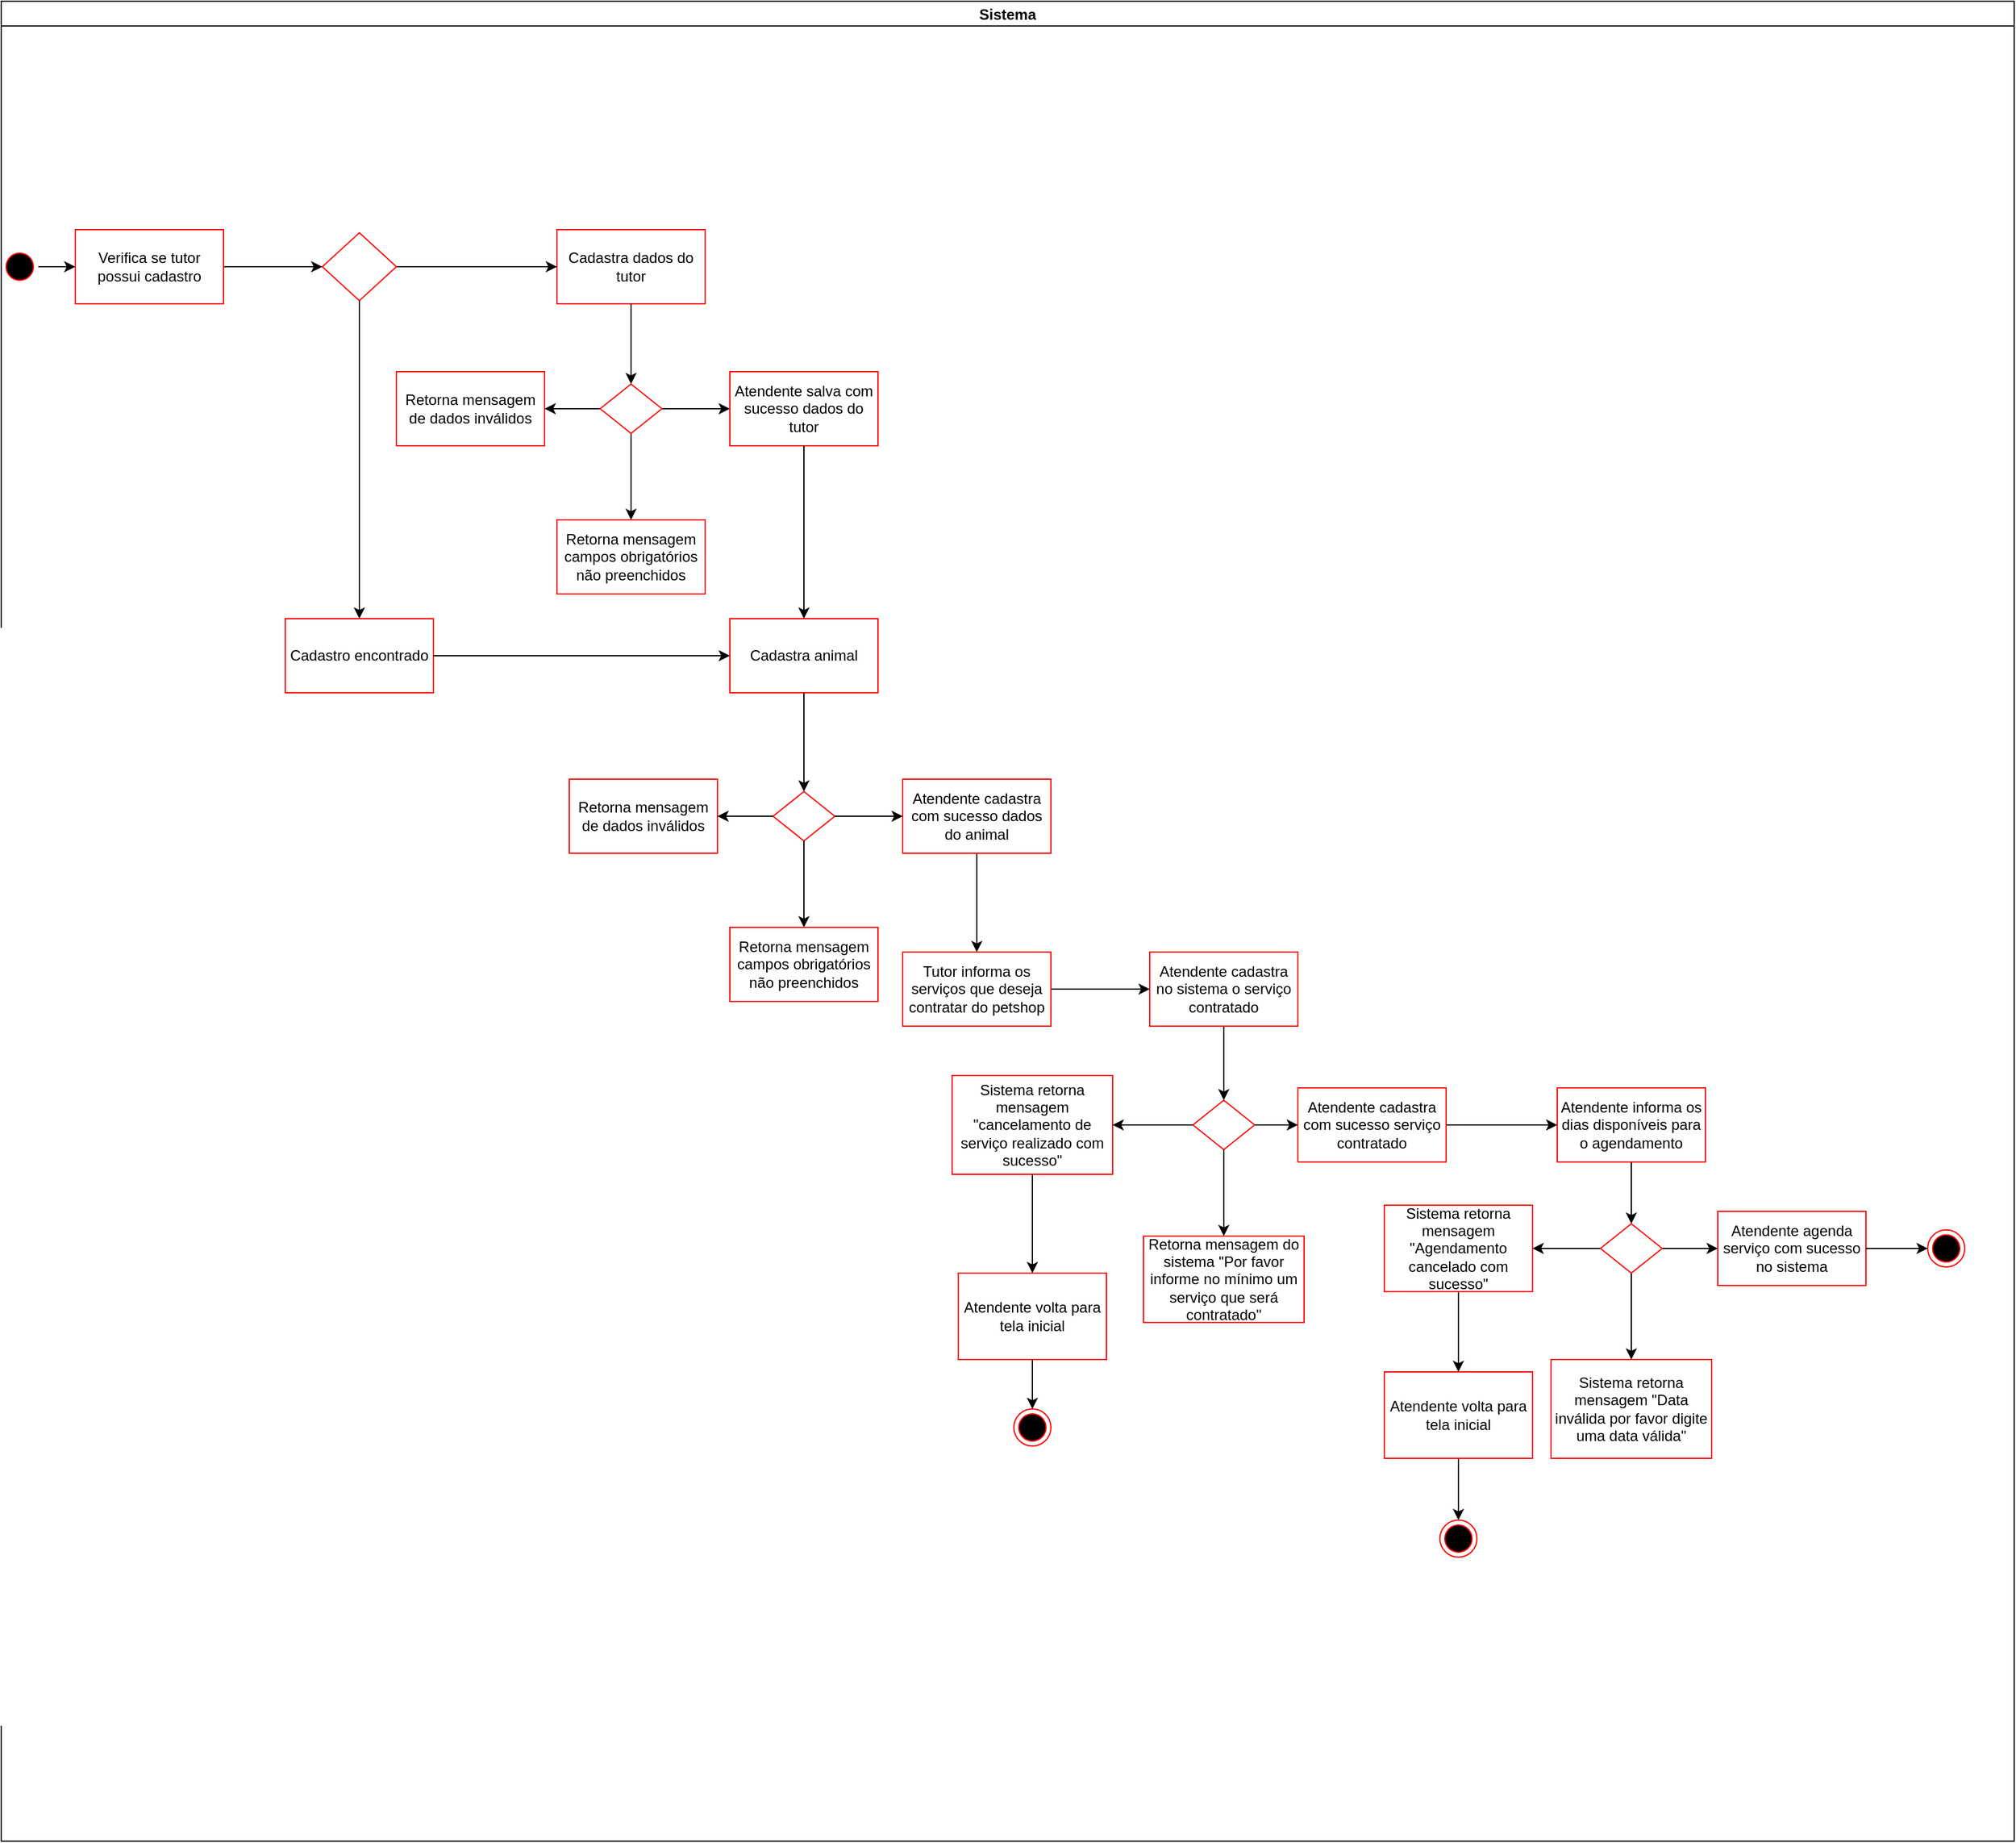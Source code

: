 <mxfile version="20.5.3" type="github">
  <diagram id="xmkptk-l0V670OEnJ5Ac" name="Página-1">
    <mxGraphModel dx="3015" dy="2391" grid="1" gridSize="10" guides="1" tooltips="1" connect="1" arrows="1" fold="1" page="1" pageScale="1" pageWidth="827" pageHeight="1169" math="0" shadow="0">
      <root>
        <mxCell id="0" />
        <mxCell id="1" parent="0" />
        <mxCell id="hRllP7rc96kMGJ2YejLi-1" value="Sistema" style="swimlane;startSize=20;fillColor=#FFFFFF;" vertex="1" parent="1">
          <mxGeometry x="-210" y="-470" width="1630" height="1490" as="geometry" />
        </mxCell>
        <mxCell id="hRllP7rc96kMGJ2YejLi-2" value="" style="ellipse;html=1;shape=startState;fillColor=#000000;strokeColor=#ff0000;" vertex="1" parent="hRllP7rc96kMGJ2YejLi-1">
          <mxGeometry y="200" width="30" height="30" as="geometry" />
        </mxCell>
        <mxCell id="hRllP7rc96kMGJ2YejLi-3" value="" style="edgeStyle=orthogonalEdgeStyle;rounded=0;orthogonalLoop=1;jettySize=auto;html=1;" edge="1" parent="hRllP7rc96kMGJ2YejLi-1" source="hRllP7rc96kMGJ2YejLi-4" target="hRllP7rc96kMGJ2YejLi-15">
          <mxGeometry relative="1" as="geometry" />
        </mxCell>
        <mxCell id="hRllP7rc96kMGJ2YejLi-4" value="Verifica se tutor possui cadastro" style="whiteSpace=wrap;html=1;fillColor=#FFFFFF;strokeColor=#ff0000;" vertex="1" parent="hRllP7rc96kMGJ2YejLi-1">
          <mxGeometry x="60" y="185" width="120" height="60" as="geometry" />
        </mxCell>
        <mxCell id="hRllP7rc96kMGJ2YejLi-5" value="" style="edgeStyle=orthogonalEdgeStyle;rounded=0;orthogonalLoop=1;jettySize=auto;html=1;" edge="1" parent="hRllP7rc96kMGJ2YejLi-1" source="hRllP7rc96kMGJ2YejLi-2" target="hRllP7rc96kMGJ2YejLi-4">
          <mxGeometry relative="1" as="geometry" />
        </mxCell>
        <mxCell id="hRllP7rc96kMGJ2YejLi-6" value="Cadastra dados do tutor" style="whiteSpace=wrap;html=1;fillColor=#FFFFFF;strokeColor=#ff0000;" vertex="1" parent="hRllP7rc96kMGJ2YejLi-1">
          <mxGeometry x="450" y="185" width="120" height="60" as="geometry" />
        </mxCell>
        <mxCell id="hRllP7rc96kMGJ2YejLi-7" value="" style="edgeStyle=orthogonalEdgeStyle;rounded=0;orthogonalLoop=1;jettySize=auto;html=1;" edge="1" parent="hRllP7rc96kMGJ2YejLi-1" source="hRllP7rc96kMGJ2YejLi-10" target="hRllP7rc96kMGJ2YejLi-12">
          <mxGeometry relative="1" as="geometry" />
        </mxCell>
        <mxCell id="hRllP7rc96kMGJ2YejLi-8" value="" style="edgeStyle=orthogonalEdgeStyle;rounded=0;orthogonalLoop=1;jettySize=auto;html=1;" edge="1" parent="hRllP7rc96kMGJ2YejLi-1" source="hRllP7rc96kMGJ2YejLi-10" target="hRllP7rc96kMGJ2YejLi-13">
          <mxGeometry relative="1" as="geometry" />
        </mxCell>
        <mxCell id="hRllP7rc96kMGJ2YejLi-9" value="" style="edgeStyle=orthogonalEdgeStyle;rounded=0;orthogonalLoop=1;jettySize=auto;html=1;" edge="1" parent="hRllP7rc96kMGJ2YejLi-1" source="hRllP7rc96kMGJ2YejLi-10" target="hRllP7rc96kMGJ2YejLi-18">
          <mxGeometry relative="1" as="geometry" />
        </mxCell>
        <mxCell id="hRllP7rc96kMGJ2YejLi-10" value="" style="rhombus;whiteSpace=wrap;html=1;fillColor=#FFFFFF;strokeColor=#ff0000;" vertex="1" parent="hRllP7rc96kMGJ2YejLi-1">
          <mxGeometry x="485" y="310" width="50" height="40" as="geometry" />
        </mxCell>
        <mxCell id="hRllP7rc96kMGJ2YejLi-11" value="" style="edgeStyle=orthogonalEdgeStyle;rounded=0;orthogonalLoop=1;jettySize=auto;html=1;" edge="1" parent="hRllP7rc96kMGJ2YejLi-1" source="hRllP7rc96kMGJ2YejLi-6" target="hRllP7rc96kMGJ2YejLi-10">
          <mxGeometry relative="1" as="geometry" />
        </mxCell>
        <mxCell id="hRllP7rc96kMGJ2YejLi-12" value="Retorna mensagem de dados inválidos" style="whiteSpace=wrap;html=1;fillColor=#FFFFFF;strokeColor=#ff0000;" vertex="1" parent="hRllP7rc96kMGJ2YejLi-1">
          <mxGeometry x="320" y="300" width="120" height="60" as="geometry" />
        </mxCell>
        <mxCell id="hRllP7rc96kMGJ2YejLi-13" value="Atendente salva com sucesso dados do tutor" style="whiteSpace=wrap;html=1;fillColor=#FFFFFF;strokeColor=#ff0000;" vertex="1" parent="hRllP7rc96kMGJ2YejLi-1">
          <mxGeometry x="590" y="300" width="120" height="60" as="geometry" />
        </mxCell>
        <mxCell id="hRllP7rc96kMGJ2YejLi-14" value="" style="edgeStyle=orthogonalEdgeStyle;rounded=0;orthogonalLoop=1;jettySize=auto;html=1;" edge="1" parent="hRllP7rc96kMGJ2YejLi-1" source="hRllP7rc96kMGJ2YejLi-15" target="hRllP7rc96kMGJ2YejLi-6">
          <mxGeometry relative="1" as="geometry" />
        </mxCell>
        <mxCell id="hRllP7rc96kMGJ2YejLi-15" value="" style="rhombus;whiteSpace=wrap;html=1;fillColor=#FFFFFF;strokeColor=#ff0000;" vertex="1" parent="hRllP7rc96kMGJ2YejLi-1">
          <mxGeometry x="260" y="187.5" width="60" height="55" as="geometry" />
        </mxCell>
        <mxCell id="hRllP7rc96kMGJ2YejLi-16" value="Cadastro encontrado" style="whiteSpace=wrap;html=1;fillColor=#FFFFFF;strokeColor=#ff0000;" vertex="1" parent="hRllP7rc96kMGJ2YejLi-1">
          <mxGeometry x="230" y="500" width="120" height="60" as="geometry" />
        </mxCell>
        <mxCell id="hRllP7rc96kMGJ2YejLi-17" value="" style="edgeStyle=orthogonalEdgeStyle;rounded=0;orthogonalLoop=1;jettySize=auto;html=1;" edge="1" parent="hRllP7rc96kMGJ2YejLi-1" source="hRllP7rc96kMGJ2YejLi-15" target="hRllP7rc96kMGJ2YejLi-16">
          <mxGeometry relative="1" as="geometry" />
        </mxCell>
        <mxCell id="hRllP7rc96kMGJ2YejLi-18" value="Retorna mensagem campos obrigatórios não preenchidos" style="whiteSpace=wrap;html=1;fillColor=#FFFFFF;strokeColor=#ff0000;" vertex="1" parent="hRllP7rc96kMGJ2YejLi-1">
          <mxGeometry x="450" y="420" width="120" height="60" as="geometry" />
        </mxCell>
        <mxCell id="hRllP7rc96kMGJ2YejLi-34" style="edgeStyle=orthogonalEdgeStyle;rounded=0;orthogonalLoop=1;jettySize=auto;html=1;" edge="1" parent="hRllP7rc96kMGJ2YejLi-1" source="hRllP7rc96kMGJ2YejLi-19" target="hRllP7rc96kMGJ2YejLi-30">
          <mxGeometry relative="1" as="geometry" />
        </mxCell>
        <mxCell id="hRllP7rc96kMGJ2YejLi-19" value="Cadastra animal" style="whiteSpace=wrap;html=1;fillColor=#FFFFFF;strokeColor=#ff0000;" vertex="1" parent="hRllP7rc96kMGJ2YejLi-1">
          <mxGeometry x="590" y="500" width="120" height="60" as="geometry" />
        </mxCell>
        <mxCell id="hRllP7rc96kMGJ2YejLi-20" value="" style="edgeStyle=orthogonalEdgeStyle;rounded=0;orthogonalLoop=1;jettySize=auto;html=1;" edge="1" parent="hRllP7rc96kMGJ2YejLi-1" source="hRllP7rc96kMGJ2YejLi-13" target="hRllP7rc96kMGJ2YejLi-19">
          <mxGeometry relative="1" as="geometry" />
        </mxCell>
        <mxCell id="hRllP7rc96kMGJ2YejLi-21" style="edgeStyle=orthogonalEdgeStyle;rounded=0;orthogonalLoop=1;jettySize=auto;html=1;entryX=0;entryY=0.5;entryDx=0;entryDy=0;" edge="1" parent="hRllP7rc96kMGJ2YejLi-1" source="hRllP7rc96kMGJ2YejLi-16" target="hRllP7rc96kMGJ2YejLi-19">
          <mxGeometry relative="1" as="geometry" />
        </mxCell>
        <mxCell id="hRllP7rc96kMGJ2YejLi-30" value="" style="rhombus;whiteSpace=wrap;html=1;fillColor=#FFFFFF;strokeColor=#ff0000;" vertex="1" parent="hRllP7rc96kMGJ2YejLi-1">
          <mxGeometry x="625" y="640" width="50" height="40" as="geometry" />
        </mxCell>
        <mxCell id="hRllP7rc96kMGJ2YejLi-31" value="Retorna mensagem de dados inválidos" style="whiteSpace=wrap;html=1;fillColor=#FFFFFF;strokeColor=#ff0000;" vertex="1" parent="hRllP7rc96kMGJ2YejLi-1">
          <mxGeometry x="460" y="630" width="120" height="60" as="geometry" />
        </mxCell>
        <mxCell id="hRllP7rc96kMGJ2YejLi-27" value="" style="edgeStyle=orthogonalEdgeStyle;rounded=0;orthogonalLoop=1;jettySize=auto;html=1;" edge="1" parent="hRllP7rc96kMGJ2YejLi-1" source="hRllP7rc96kMGJ2YejLi-30" target="hRllP7rc96kMGJ2YejLi-31">
          <mxGeometry relative="1" as="geometry" />
        </mxCell>
        <mxCell id="hRllP7rc96kMGJ2YejLi-36" value="" style="edgeStyle=orthogonalEdgeStyle;rounded=0;orthogonalLoop=1;jettySize=auto;html=1;" edge="1" parent="hRllP7rc96kMGJ2YejLi-1" source="hRllP7rc96kMGJ2YejLi-32" target="hRllP7rc96kMGJ2YejLi-35">
          <mxGeometry relative="1" as="geometry" />
        </mxCell>
        <mxCell id="hRllP7rc96kMGJ2YejLi-32" value="Atendente cadastra com sucesso dados do animal" style="whiteSpace=wrap;html=1;fillColor=#FFFFFF;strokeColor=#ff0000;" vertex="1" parent="hRllP7rc96kMGJ2YejLi-1">
          <mxGeometry x="730" y="630" width="120" height="60" as="geometry" />
        </mxCell>
        <mxCell id="hRllP7rc96kMGJ2YejLi-28" value="" style="edgeStyle=orthogonalEdgeStyle;rounded=0;orthogonalLoop=1;jettySize=auto;html=1;" edge="1" parent="hRllP7rc96kMGJ2YejLi-1" source="hRllP7rc96kMGJ2YejLi-30" target="hRllP7rc96kMGJ2YejLi-32">
          <mxGeometry relative="1" as="geometry" />
        </mxCell>
        <mxCell id="hRllP7rc96kMGJ2YejLi-33" value="Retorna mensagem campos obrigatórios não preenchidos" style="whiteSpace=wrap;html=1;fillColor=#FFFFFF;strokeColor=#ff0000;" vertex="1" parent="hRllP7rc96kMGJ2YejLi-1">
          <mxGeometry x="590" y="750" width="120" height="60" as="geometry" />
        </mxCell>
        <mxCell id="hRllP7rc96kMGJ2YejLi-29" value="" style="edgeStyle=orthogonalEdgeStyle;rounded=0;orthogonalLoop=1;jettySize=auto;html=1;" edge="1" parent="hRllP7rc96kMGJ2YejLi-1" source="hRllP7rc96kMGJ2YejLi-30" target="hRllP7rc96kMGJ2YejLi-33">
          <mxGeometry relative="1" as="geometry" />
        </mxCell>
        <mxCell id="hRllP7rc96kMGJ2YejLi-38" value="" style="edgeStyle=orthogonalEdgeStyle;rounded=0;orthogonalLoop=1;jettySize=auto;html=1;" edge="1" parent="hRllP7rc96kMGJ2YejLi-1" source="hRllP7rc96kMGJ2YejLi-35" target="hRllP7rc96kMGJ2YejLi-37">
          <mxGeometry relative="1" as="geometry" />
        </mxCell>
        <mxCell id="hRllP7rc96kMGJ2YejLi-35" value="Tutor informa os serviços que deseja contratar do petshop" style="whiteSpace=wrap;html=1;fillColor=#FFFFFF;strokeColor=#ff0000;" vertex="1" parent="hRllP7rc96kMGJ2YejLi-1">
          <mxGeometry x="730" y="770" width="120" height="60" as="geometry" />
        </mxCell>
        <mxCell id="hRllP7rc96kMGJ2YejLi-40" style="edgeStyle=orthogonalEdgeStyle;rounded=0;orthogonalLoop=1;jettySize=auto;html=1;entryX=0.5;entryY=0;entryDx=0;entryDy=0;" edge="1" parent="hRllP7rc96kMGJ2YejLi-1" source="hRllP7rc96kMGJ2YejLi-37" target="hRllP7rc96kMGJ2YejLi-39">
          <mxGeometry relative="1" as="geometry" />
        </mxCell>
        <mxCell id="hRllP7rc96kMGJ2YejLi-37" value="Atendente cadastra no sistema o serviço contratado" style="whiteSpace=wrap;html=1;fillColor=#FFFFFF;strokeColor=#ff0000;" vertex="1" parent="hRllP7rc96kMGJ2YejLi-1">
          <mxGeometry x="930" y="770" width="120" height="60" as="geometry" />
        </mxCell>
        <mxCell id="hRllP7rc96kMGJ2YejLi-39" value="" style="rhombus;whiteSpace=wrap;html=1;fillColor=#FFFFFF;strokeColor=#ff0000;" vertex="1" parent="hRllP7rc96kMGJ2YejLi-1">
          <mxGeometry x="965" y="890" width="50" height="40" as="geometry" />
        </mxCell>
        <mxCell id="hRllP7rc96kMGJ2YejLi-47" value="Sistema retorna mensagem &quot;cancelamento de serviço realizado com sucesso&quot;" style="whiteSpace=wrap;html=1;fillColor=#FFFFFF;strokeColor=#ff0000;" vertex="1" parent="hRllP7rc96kMGJ2YejLi-1">
          <mxGeometry x="770" y="870" width="130" height="80" as="geometry" />
        </mxCell>
        <mxCell id="hRllP7rc96kMGJ2YejLi-48" value="" style="edgeStyle=orthogonalEdgeStyle;rounded=0;orthogonalLoop=1;jettySize=auto;html=1;" edge="1" parent="hRllP7rc96kMGJ2YejLi-1" source="hRllP7rc96kMGJ2YejLi-39" target="hRllP7rc96kMGJ2YejLi-47">
          <mxGeometry relative="1" as="geometry" />
        </mxCell>
        <mxCell id="hRllP7rc96kMGJ2YejLi-49" value="Retorna mensagem do sistema &quot;Por favor informe no mínimo um serviço que será contratado&quot;" style="whiteSpace=wrap;html=1;fillColor=#FFFFFF;strokeColor=#ff0000;" vertex="1" parent="hRllP7rc96kMGJ2YejLi-1">
          <mxGeometry x="925" y="1000" width="130" height="70" as="geometry" />
        </mxCell>
        <mxCell id="hRllP7rc96kMGJ2YejLi-50" value="" style="edgeStyle=orthogonalEdgeStyle;rounded=0;orthogonalLoop=1;jettySize=auto;html=1;" edge="1" parent="hRllP7rc96kMGJ2YejLi-1" source="hRllP7rc96kMGJ2YejLi-39" target="hRllP7rc96kMGJ2YejLi-49">
          <mxGeometry relative="1" as="geometry" />
        </mxCell>
        <mxCell id="hRllP7rc96kMGJ2YejLi-54" value="" style="edgeStyle=orthogonalEdgeStyle;rounded=0;orthogonalLoop=1;jettySize=auto;html=1;" edge="1" parent="hRllP7rc96kMGJ2YejLi-1" source="hRllP7rc96kMGJ2YejLi-51" target="hRllP7rc96kMGJ2YejLi-53">
          <mxGeometry relative="1" as="geometry" />
        </mxCell>
        <mxCell id="hRllP7rc96kMGJ2YejLi-51" value="Atendente informa os dias disponíveis para o agendamento" style="whiteSpace=wrap;html=1;fillColor=#FFFFFF;strokeColor=#ff0000;" vertex="1" parent="hRllP7rc96kMGJ2YejLi-1">
          <mxGeometry x="1260" y="880" width="120" height="60" as="geometry" />
        </mxCell>
        <mxCell id="hRllP7rc96kMGJ2YejLi-56" value="" style="edgeStyle=orthogonalEdgeStyle;rounded=0;orthogonalLoop=1;jettySize=auto;html=1;" edge="1" parent="hRllP7rc96kMGJ2YejLi-1" source="hRllP7rc96kMGJ2YejLi-53" target="hRllP7rc96kMGJ2YejLi-55">
          <mxGeometry relative="1" as="geometry" />
        </mxCell>
        <mxCell id="hRllP7rc96kMGJ2YejLi-62" value="" style="edgeStyle=orthogonalEdgeStyle;rounded=0;orthogonalLoop=1;jettySize=auto;html=1;" edge="1" parent="hRllP7rc96kMGJ2YejLi-1" source="hRllP7rc96kMGJ2YejLi-53" target="hRllP7rc96kMGJ2YejLi-61">
          <mxGeometry relative="1" as="geometry" />
        </mxCell>
        <mxCell id="hRllP7rc96kMGJ2YejLi-66" value="" style="edgeStyle=orthogonalEdgeStyle;rounded=0;orthogonalLoop=1;jettySize=auto;html=1;" edge="1" parent="hRllP7rc96kMGJ2YejLi-1" source="hRllP7rc96kMGJ2YejLi-53" target="hRllP7rc96kMGJ2YejLi-65">
          <mxGeometry relative="1" as="geometry" />
        </mxCell>
        <mxCell id="hRllP7rc96kMGJ2YejLi-53" value="" style="rhombus;whiteSpace=wrap;html=1;fillColor=#FFFFFF;strokeColor=#ff0000;" vertex="1" parent="hRllP7rc96kMGJ2YejLi-1">
          <mxGeometry x="1295" y="990" width="50" height="40" as="geometry" />
        </mxCell>
        <mxCell id="hRllP7rc96kMGJ2YejLi-55" value="Atendente agenda serviço com sucesso no sistema" style="whiteSpace=wrap;html=1;fillColor=#FFFFFF;strokeColor=#ff0000;" vertex="1" parent="hRllP7rc96kMGJ2YejLi-1">
          <mxGeometry x="1390" y="980" width="120" height="60" as="geometry" />
        </mxCell>
        <mxCell id="hRllP7rc96kMGJ2YejLi-68" value="" style="edgeStyle=orthogonalEdgeStyle;rounded=0;orthogonalLoop=1;jettySize=auto;html=1;" edge="1" parent="hRllP7rc96kMGJ2YejLi-1" source="hRllP7rc96kMGJ2YejLi-61" target="hRllP7rc96kMGJ2YejLi-67">
          <mxGeometry relative="1" as="geometry" />
        </mxCell>
        <mxCell id="hRllP7rc96kMGJ2YejLi-61" value="Sistema retorna mensagem &quot;Agendamento cancelado com sucesso&quot;" style="whiteSpace=wrap;html=1;fillColor=#FFFFFF;strokeColor=#ff0000;" vertex="1" parent="hRllP7rc96kMGJ2YejLi-1">
          <mxGeometry x="1120" y="975" width="120" height="70" as="geometry" />
        </mxCell>
        <mxCell id="hRllP7rc96kMGJ2YejLi-65" value="Sistema retorna mensagem &quot;Data inválida por favor digite uma data válida&quot;" style="whiteSpace=wrap;html=1;fillColor=#FFFFFF;strokeColor=#ff0000;" vertex="1" parent="hRllP7rc96kMGJ2YejLi-1">
          <mxGeometry x="1255" y="1100" width="130" height="80" as="geometry" />
        </mxCell>
        <mxCell id="hRllP7rc96kMGJ2YejLi-72" style="edgeStyle=orthogonalEdgeStyle;rounded=0;orthogonalLoop=1;jettySize=auto;html=1;entryX=0.5;entryY=0;entryDx=0;entryDy=0;" edge="1" parent="hRllP7rc96kMGJ2YejLi-1" source="hRllP7rc96kMGJ2YejLi-67" target="hRllP7rc96kMGJ2YejLi-70">
          <mxGeometry relative="1" as="geometry" />
        </mxCell>
        <mxCell id="hRllP7rc96kMGJ2YejLi-67" value="Atendente volta para tela inicial" style="whiteSpace=wrap;html=1;fillColor=#FFFFFF;strokeColor=#ff0000;" vertex="1" parent="hRllP7rc96kMGJ2YejLi-1">
          <mxGeometry x="1120" y="1110" width="120" height="70" as="geometry" />
        </mxCell>
        <mxCell id="hRllP7rc96kMGJ2YejLi-71" value="" style="ellipse;html=1;shape=endState;fillColor=#000000;strokeColor=#ff0000;" vertex="1" parent="hRllP7rc96kMGJ2YejLi-1">
          <mxGeometry x="820" y="1140" width="30" height="30" as="geometry" />
        </mxCell>
        <mxCell id="hRllP7rc96kMGJ2YejLi-70" value="" style="ellipse;html=1;shape=endState;fillColor=#000000;strokeColor=#ff0000;" vertex="1" parent="hRllP7rc96kMGJ2YejLi-1">
          <mxGeometry x="1165" y="1230" width="30" height="30" as="geometry" />
        </mxCell>
        <mxCell id="hRllP7rc96kMGJ2YejLi-77" style="edgeStyle=orthogonalEdgeStyle;rounded=0;orthogonalLoop=1;jettySize=auto;html=1;entryX=0.5;entryY=0;entryDx=0;entryDy=0;" edge="1" parent="hRllP7rc96kMGJ2YejLi-1" source="hRllP7rc96kMGJ2YejLi-75" target="hRllP7rc96kMGJ2YejLi-71">
          <mxGeometry relative="1" as="geometry" />
        </mxCell>
        <mxCell id="hRllP7rc96kMGJ2YejLi-75" value="Atendente volta para tela inicial" style="whiteSpace=wrap;html=1;fillColor=#FFFFFF;strokeColor=#ff0000;" vertex="1" parent="hRllP7rc96kMGJ2YejLi-1">
          <mxGeometry x="775" y="1030" width="120" height="70" as="geometry" />
        </mxCell>
        <mxCell id="hRllP7rc96kMGJ2YejLi-52" value="" style="edgeStyle=orthogonalEdgeStyle;rounded=0;orthogonalLoop=1;jettySize=auto;html=1;" edge="1" parent="1" source="hRllP7rc96kMGJ2YejLi-45" target="hRllP7rc96kMGJ2YejLi-51">
          <mxGeometry relative="1" as="geometry" />
        </mxCell>
        <mxCell id="hRllP7rc96kMGJ2YejLi-45" value="Atendente cadastra com sucesso serviço contratado" style="whiteSpace=wrap;html=1;fillColor=#FFFFFF;strokeColor=#ff0000;" vertex="1" parent="1">
          <mxGeometry x="840" y="410" width="120" height="60" as="geometry" />
        </mxCell>
        <mxCell id="hRllP7rc96kMGJ2YejLi-46" value="" style="edgeStyle=orthogonalEdgeStyle;rounded=0;orthogonalLoop=1;jettySize=auto;html=1;" edge="1" parent="1" source="hRllP7rc96kMGJ2YejLi-39" target="hRllP7rc96kMGJ2YejLi-45">
          <mxGeometry relative="1" as="geometry" />
        </mxCell>
        <mxCell id="hRllP7rc96kMGJ2YejLi-57" value="" style="ellipse;html=1;shape=endState;fillColor=#000000;strokeColor=#ff0000;" vertex="1" parent="1">
          <mxGeometry x="1350" y="525" width="30" height="30" as="geometry" />
        </mxCell>
        <mxCell id="hRllP7rc96kMGJ2YejLi-59" style="edgeStyle=orthogonalEdgeStyle;rounded=0;orthogonalLoop=1;jettySize=auto;html=1;" edge="1" parent="1" source="hRllP7rc96kMGJ2YejLi-55" target="hRllP7rc96kMGJ2YejLi-57">
          <mxGeometry relative="1" as="geometry" />
        </mxCell>
        <mxCell id="hRllP7rc96kMGJ2YejLi-74" value="" style="edgeStyle=orthogonalEdgeStyle;rounded=0;orthogonalLoop=1;jettySize=auto;html=1;" edge="1" parent="1" source="hRllP7rc96kMGJ2YejLi-47">
          <mxGeometry relative="1" as="geometry">
            <mxPoint x="625" y="560" as="targetPoint" />
          </mxGeometry>
        </mxCell>
      </root>
    </mxGraphModel>
  </diagram>
</mxfile>
